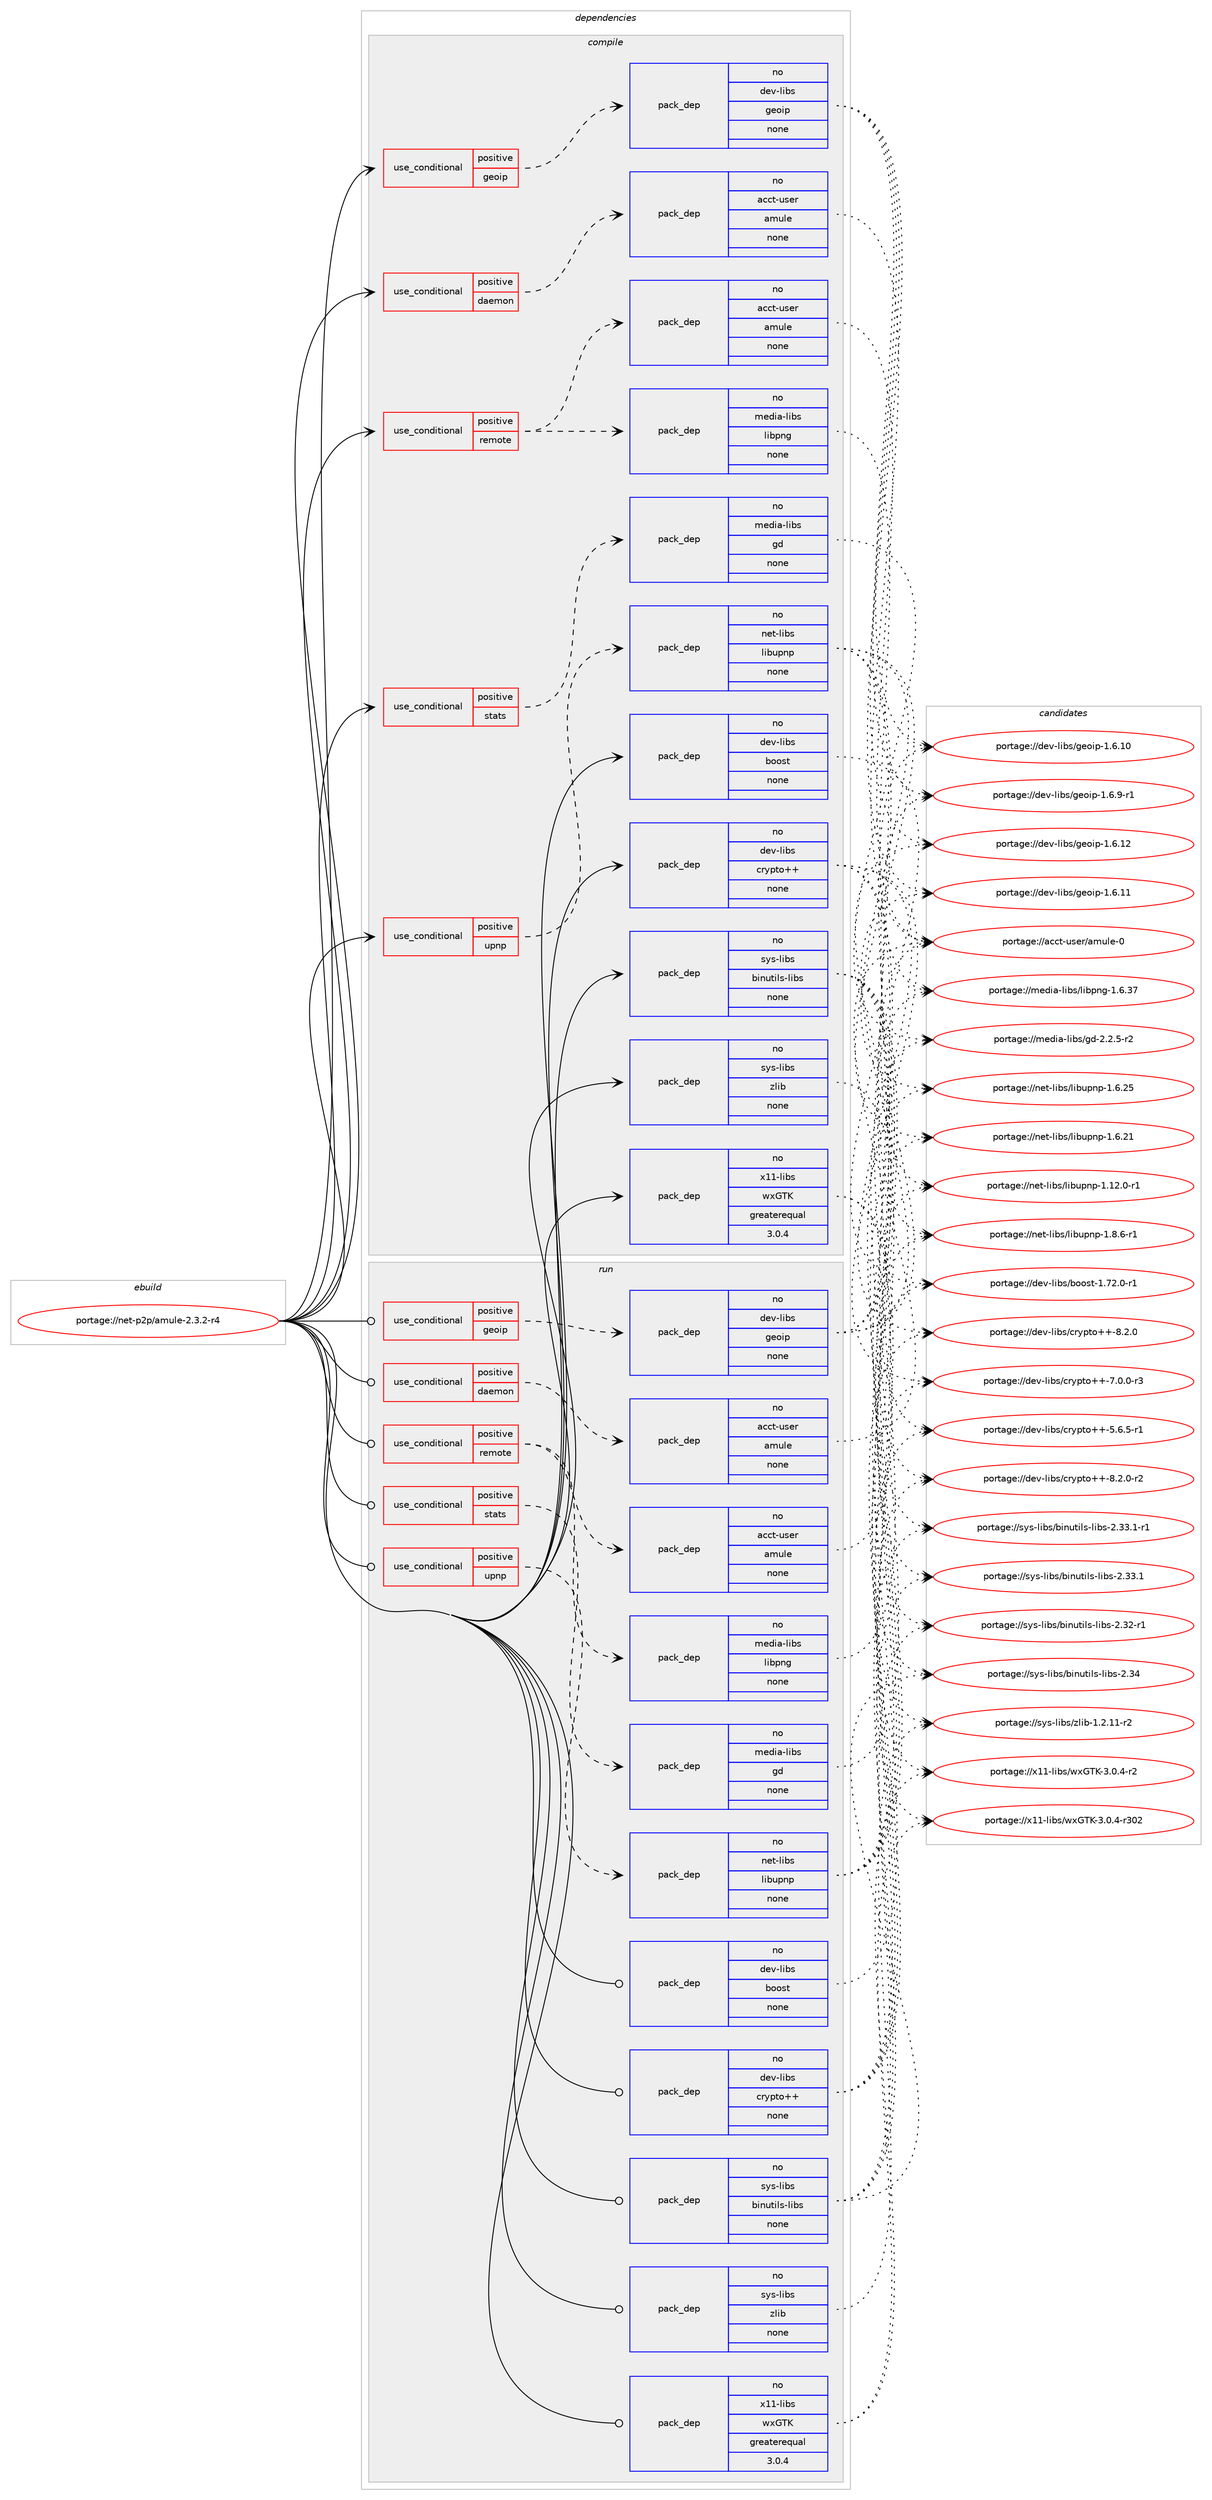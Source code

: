 digraph prolog {

# *************
# Graph options
# *************

newrank=true;
concentrate=true;
compound=true;
graph [rankdir=LR,fontname=Helvetica,fontsize=10,ranksep=1.5];#, ranksep=2.5, nodesep=0.2];
edge  [arrowhead=vee];
node  [fontname=Helvetica,fontsize=10];

# **********
# The ebuild
# **********

subgraph cluster_leftcol {
color=gray;
rank=same;
label=<<i>ebuild</i>>;
id [label="portage://net-p2p/amule-2.3.2-r4", color=red, width=4, href="../net-p2p/amule-2.3.2-r4.svg"];
}

# ****************
# The dependencies
# ****************

subgraph cluster_midcol {
color=gray;
label=<<i>dependencies</i>>;
subgraph cluster_compile {
fillcolor="#eeeeee";
style=filled;
label=<<i>compile</i>>;
subgraph cond24475 {
dependency119579 [label=<<TABLE BORDER="0" CELLBORDER="1" CELLSPACING="0" CELLPADDING="4"><TR><TD ROWSPAN="3" CELLPADDING="10">use_conditional</TD></TR><TR><TD>positive</TD></TR><TR><TD>daemon</TD></TR></TABLE>>, shape=none, color=red];
subgraph pack93135 {
dependency119580 [label=<<TABLE BORDER="0" CELLBORDER="1" CELLSPACING="0" CELLPADDING="4" WIDTH="220"><TR><TD ROWSPAN="6" CELLPADDING="30">pack_dep</TD></TR><TR><TD WIDTH="110">no</TD></TR><TR><TD>acct-user</TD></TR><TR><TD>amule</TD></TR><TR><TD>none</TD></TR><TR><TD></TD></TR></TABLE>>, shape=none, color=blue];
}
dependency119579:e -> dependency119580:w [weight=20,style="dashed",arrowhead="vee"];
}
id:e -> dependency119579:w [weight=20,style="solid",arrowhead="vee"];
subgraph cond24476 {
dependency119581 [label=<<TABLE BORDER="0" CELLBORDER="1" CELLSPACING="0" CELLPADDING="4"><TR><TD ROWSPAN="3" CELLPADDING="10">use_conditional</TD></TR><TR><TD>positive</TD></TR><TR><TD>geoip</TD></TR></TABLE>>, shape=none, color=red];
subgraph pack93136 {
dependency119582 [label=<<TABLE BORDER="0" CELLBORDER="1" CELLSPACING="0" CELLPADDING="4" WIDTH="220"><TR><TD ROWSPAN="6" CELLPADDING="30">pack_dep</TD></TR><TR><TD WIDTH="110">no</TD></TR><TR><TD>dev-libs</TD></TR><TR><TD>geoip</TD></TR><TR><TD>none</TD></TR><TR><TD></TD></TR></TABLE>>, shape=none, color=blue];
}
dependency119581:e -> dependency119582:w [weight=20,style="dashed",arrowhead="vee"];
}
id:e -> dependency119581:w [weight=20,style="solid",arrowhead="vee"];
subgraph cond24477 {
dependency119583 [label=<<TABLE BORDER="0" CELLBORDER="1" CELLSPACING="0" CELLPADDING="4"><TR><TD ROWSPAN="3" CELLPADDING="10">use_conditional</TD></TR><TR><TD>positive</TD></TR><TR><TD>remote</TD></TR></TABLE>>, shape=none, color=red];
subgraph pack93137 {
dependency119584 [label=<<TABLE BORDER="0" CELLBORDER="1" CELLSPACING="0" CELLPADDING="4" WIDTH="220"><TR><TD ROWSPAN="6" CELLPADDING="30">pack_dep</TD></TR><TR><TD WIDTH="110">no</TD></TR><TR><TD>acct-user</TD></TR><TR><TD>amule</TD></TR><TR><TD>none</TD></TR><TR><TD></TD></TR></TABLE>>, shape=none, color=blue];
}
dependency119583:e -> dependency119584:w [weight=20,style="dashed",arrowhead="vee"];
subgraph pack93138 {
dependency119585 [label=<<TABLE BORDER="0" CELLBORDER="1" CELLSPACING="0" CELLPADDING="4" WIDTH="220"><TR><TD ROWSPAN="6" CELLPADDING="30">pack_dep</TD></TR><TR><TD WIDTH="110">no</TD></TR><TR><TD>media-libs</TD></TR><TR><TD>libpng</TD></TR><TR><TD>none</TD></TR><TR><TD></TD></TR></TABLE>>, shape=none, color=blue];
}
dependency119583:e -> dependency119585:w [weight=20,style="dashed",arrowhead="vee"];
}
id:e -> dependency119583:w [weight=20,style="solid",arrowhead="vee"];
subgraph cond24478 {
dependency119586 [label=<<TABLE BORDER="0" CELLBORDER="1" CELLSPACING="0" CELLPADDING="4"><TR><TD ROWSPAN="3" CELLPADDING="10">use_conditional</TD></TR><TR><TD>positive</TD></TR><TR><TD>stats</TD></TR></TABLE>>, shape=none, color=red];
subgraph pack93139 {
dependency119587 [label=<<TABLE BORDER="0" CELLBORDER="1" CELLSPACING="0" CELLPADDING="4" WIDTH="220"><TR><TD ROWSPAN="6" CELLPADDING="30">pack_dep</TD></TR><TR><TD WIDTH="110">no</TD></TR><TR><TD>media-libs</TD></TR><TR><TD>gd</TD></TR><TR><TD>none</TD></TR><TR><TD></TD></TR></TABLE>>, shape=none, color=blue];
}
dependency119586:e -> dependency119587:w [weight=20,style="dashed",arrowhead="vee"];
}
id:e -> dependency119586:w [weight=20,style="solid",arrowhead="vee"];
subgraph cond24479 {
dependency119588 [label=<<TABLE BORDER="0" CELLBORDER="1" CELLSPACING="0" CELLPADDING="4"><TR><TD ROWSPAN="3" CELLPADDING="10">use_conditional</TD></TR><TR><TD>positive</TD></TR><TR><TD>upnp</TD></TR></TABLE>>, shape=none, color=red];
subgraph pack93140 {
dependency119589 [label=<<TABLE BORDER="0" CELLBORDER="1" CELLSPACING="0" CELLPADDING="4" WIDTH="220"><TR><TD ROWSPAN="6" CELLPADDING="30">pack_dep</TD></TR><TR><TD WIDTH="110">no</TD></TR><TR><TD>net-libs</TD></TR><TR><TD>libupnp</TD></TR><TR><TD>none</TD></TR><TR><TD></TD></TR></TABLE>>, shape=none, color=blue];
}
dependency119588:e -> dependency119589:w [weight=20,style="dashed",arrowhead="vee"];
}
id:e -> dependency119588:w [weight=20,style="solid",arrowhead="vee"];
subgraph pack93141 {
dependency119590 [label=<<TABLE BORDER="0" CELLBORDER="1" CELLSPACING="0" CELLPADDING="4" WIDTH="220"><TR><TD ROWSPAN="6" CELLPADDING="30">pack_dep</TD></TR><TR><TD WIDTH="110">no</TD></TR><TR><TD>dev-libs</TD></TR><TR><TD>boost</TD></TR><TR><TD>none</TD></TR><TR><TD></TD></TR></TABLE>>, shape=none, color=blue];
}
id:e -> dependency119590:w [weight=20,style="solid",arrowhead="vee"];
subgraph pack93142 {
dependency119591 [label=<<TABLE BORDER="0" CELLBORDER="1" CELLSPACING="0" CELLPADDING="4" WIDTH="220"><TR><TD ROWSPAN="6" CELLPADDING="30">pack_dep</TD></TR><TR><TD WIDTH="110">no</TD></TR><TR><TD>dev-libs</TD></TR><TR><TD>crypto++</TD></TR><TR><TD>none</TD></TR><TR><TD></TD></TR></TABLE>>, shape=none, color=blue];
}
id:e -> dependency119591:w [weight=20,style="solid",arrowhead="vee"];
subgraph pack93143 {
dependency119592 [label=<<TABLE BORDER="0" CELLBORDER="1" CELLSPACING="0" CELLPADDING="4" WIDTH="220"><TR><TD ROWSPAN="6" CELLPADDING="30">pack_dep</TD></TR><TR><TD WIDTH="110">no</TD></TR><TR><TD>sys-libs</TD></TR><TR><TD>binutils-libs</TD></TR><TR><TD>none</TD></TR><TR><TD></TD></TR></TABLE>>, shape=none, color=blue];
}
id:e -> dependency119592:w [weight=20,style="solid",arrowhead="vee"];
subgraph pack93144 {
dependency119593 [label=<<TABLE BORDER="0" CELLBORDER="1" CELLSPACING="0" CELLPADDING="4" WIDTH="220"><TR><TD ROWSPAN="6" CELLPADDING="30">pack_dep</TD></TR><TR><TD WIDTH="110">no</TD></TR><TR><TD>sys-libs</TD></TR><TR><TD>zlib</TD></TR><TR><TD>none</TD></TR><TR><TD></TD></TR></TABLE>>, shape=none, color=blue];
}
id:e -> dependency119593:w [weight=20,style="solid",arrowhead="vee"];
subgraph pack93145 {
dependency119594 [label=<<TABLE BORDER="0" CELLBORDER="1" CELLSPACING="0" CELLPADDING="4" WIDTH="220"><TR><TD ROWSPAN="6" CELLPADDING="30">pack_dep</TD></TR><TR><TD WIDTH="110">no</TD></TR><TR><TD>x11-libs</TD></TR><TR><TD>wxGTK</TD></TR><TR><TD>greaterequal</TD></TR><TR><TD>3.0.4</TD></TR></TABLE>>, shape=none, color=blue];
}
id:e -> dependency119594:w [weight=20,style="solid",arrowhead="vee"];
}
subgraph cluster_compileandrun {
fillcolor="#eeeeee";
style=filled;
label=<<i>compile and run</i>>;
}
subgraph cluster_run {
fillcolor="#eeeeee";
style=filled;
label=<<i>run</i>>;
subgraph cond24480 {
dependency119595 [label=<<TABLE BORDER="0" CELLBORDER="1" CELLSPACING="0" CELLPADDING="4"><TR><TD ROWSPAN="3" CELLPADDING="10">use_conditional</TD></TR><TR><TD>positive</TD></TR><TR><TD>daemon</TD></TR></TABLE>>, shape=none, color=red];
subgraph pack93146 {
dependency119596 [label=<<TABLE BORDER="0" CELLBORDER="1" CELLSPACING="0" CELLPADDING="4" WIDTH="220"><TR><TD ROWSPAN="6" CELLPADDING="30">pack_dep</TD></TR><TR><TD WIDTH="110">no</TD></TR><TR><TD>acct-user</TD></TR><TR><TD>amule</TD></TR><TR><TD>none</TD></TR><TR><TD></TD></TR></TABLE>>, shape=none, color=blue];
}
dependency119595:e -> dependency119596:w [weight=20,style="dashed",arrowhead="vee"];
}
id:e -> dependency119595:w [weight=20,style="solid",arrowhead="odot"];
subgraph cond24481 {
dependency119597 [label=<<TABLE BORDER="0" CELLBORDER="1" CELLSPACING="0" CELLPADDING="4"><TR><TD ROWSPAN="3" CELLPADDING="10">use_conditional</TD></TR><TR><TD>positive</TD></TR><TR><TD>geoip</TD></TR></TABLE>>, shape=none, color=red];
subgraph pack93147 {
dependency119598 [label=<<TABLE BORDER="0" CELLBORDER="1" CELLSPACING="0" CELLPADDING="4" WIDTH="220"><TR><TD ROWSPAN="6" CELLPADDING="30">pack_dep</TD></TR><TR><TD WIDTH="110">no</TD></TR><TR><TD>dev-libs</TD></TR><TR><TD>geoip</TD></TR><TR><TD>none</TD></TR><TR><TD></TD></TR></TABLE>>, shape=none, color=blue];
}
dependency119597:e -> dependency119598:w [weight=20,style="dashed",arrowhead="vee"];
}
id:e -> dependency119597:w [weight=20,style="solid",arrowhead="odot"];
subgraph cond24482 {
dependency119599 [label=<<TABLE BORDER="0" CELLBORDER="1" CELLSPACING="0" CELLPADDING="4"><TR><TD ROWSPAN="3" CELLPADDING="10">use_conditional</TD></TR><TR><TD>positive</TD></TR><TR><TD>remote</TD></TR></TABLE>>, shape=none, color=red];
subgraph pack93148 {
dependency119600 [label=<<TABLE BORDER="0" CELLBORDER="1" CELLSPACING="0" CELLPADDING="4" WIDTH="220"><TR><TD ROWSPAN="6" CELLPADDING="30">pack_dep</TD></TR><TR><TD WIDTH="110">no</TD></TR><TR><TD>acct-user</TD></TR><TR><TD>amule</TD></TR><TR><TD>none</TD></TR><TR><TD></TD></TR></TABLE>>, shape=none, color=blue];
}
dependency119599:e -> dependency119600:w [weight=20,style="dashed",arrowhead="vee"];
subgraph pack93149 {
dependency119601 [label=<<TABLE BORDER="0" CELLBORDER="1" CELLSPACING="0" CELLPADDING="4" WIDTH="220"><TR><TD ROWSPAN="6" CELLPADDING="30">pack_dep</TD></TR><TR><TD WIDTH="110">no</TD></TR><TR><TD>media-libs</TD></TR><TR><TD>libpng</TD></TR><TR><TD>none</TD></TR><TR><TD></TD></TR></TABLE>>, shape=none, color=blue];
}
dependency119599:e -> dependency119601:w [weight=20,style="dashed",arrowhead="vee"];
}
id:e -> dependency119599:w [weight=20,style="solid",arrowhead="odot"];
subgraph cond24483 {
dependency119602 [label=<<TABLE BORDER="0" CELLBORDER="1" CELLSPACING="0" CELLPADDING="4"><TR><TD ROWSPAN="3" CELLPADDING="10">use_conditional</TD></TR><TR><TD>positive</TD></TR><TR><TD>stats</TD></TR></TABLE>>, shape=none, color=red];
subgraph pack93150 {
dependency119603 [label=<<TABLE BORDER="0" CELLBORDER="1" CELLSPACING="0" CELLPADDING="4" WIDTH="220"><TR><TD ROWSPAN="6" CELLPADDING="30">pack_dep</TD></TR><TR><TD WIDTH="110">no</TD></TR><TR><TD>media-libs</TD></TR><TR><TD>gd</TD></TR><TR><TD>none</TD></TR><TR><TD></TD></TR></TABLE>>, shape=none, color=blue];
}
dependency119602:e -> dependency119603:w [weight=20,style="dashed",arrowhead="vee"];
}
id:e -> dependency119602:w [weight=20,style="solid",arrowhead="odot"];
subgraph cond24484 {
dependency119604 [label=<<TABLE BORDER="0" CELLBORDER="1" CELLSPACING="0" CELLPADDING="4"><TR><TD ROWSPAN="3" CELLPADDING="10">use_conditional</TD></TR><TR><TD>positive</TD></TR><TR><TD>upnp</TD></TR></TABLE>>, shape=none, color=red];
subgraph pack93151 {
dependency119605 [label=<<TABLE BORDER="0" CELLBORDER="1" CELLSPACING="0" CELLPADDING="4" WIDTH="220"><TR><TD ROWSPAN="6" CELLPADDING="30">pack_dep</TD></TR><TR><TD WIDTH="110">no</TD></TR><TR><TD>net-libs</TD></TR><TR><TD>libupnp</TD></TR><TR><TD>none</TD></TR><TR><TD></TD></TR></TABLE>>, shape=none, color=blue];
}
dependency119604:e -> dependency119605:w [weight=20,style="dashed",arrowhead="vee"];
}
id:e -> dependency119604:w [weight=20,style="solid",arrowhead="odot"];
subgraph pack93152 {
dependency119606 [label=<<TABLE BORDER="0" CELLBORDER="1" CELLSPACING="0" CELLPADDING="4" WIDTH="220"><TR><TD ROWSPAN="6" CELLPADDING="30">pack_dep</TD></TR><TR><TD WIDTH="110">no</TD></TR><TR><TD>dev-libs</TD></TR><TR><TD>boost</TD></TR><TR><TD>none</TD></TR><TR><TD></TD></TR></TABLE>>, shape=none, color=blue];
}
id:e -> dependency119606:w [weight=20,style="solid",arrowhead="odot"];
subgraph pack93153 {
dependency119607 [label=<<TABLE BORDER="0" CELLBORDER="1" CELLSPACING="0" CELLPADDING="4" WIDTH="220"><TR><TD ROWSPAN="6" CELLPADDING="30">pack_dep</TD></TR><TR><TD WIDTH="110">no</TD></TR><TR><TD>dev-libs</TD></TR><TR><TD>crypto++</TD></TR><TR><TD>none</TD></TR><TR><TD></TD></TR></TABLE>>, shape=none, color=blue];
}
id:e -> dependency119607:w [weight=20,style="solid",arrowhead="odot"];
subgraph pack93154 {
dependency119608 [label=<<TABLE BORDER="0" CELLBORDER="1" CELLSPACING="0" CELLPADDING="4" WIDTH="220"><TR><TD ROWSPAN="6" CELLPADDING="30">pack_dep</TD></TR><TR><TD WIDTH="110">no</TD></TR><TR><TD>sys-libs</TD></TR><TR><TD>binutils-libs</TD></TR><TR><TD>none</TD></TR><TR><TD></TD></TR></TABLE>>, shape=none, color=blue];
}
id:e -> dependency119608:w [weight=20,style="solid",arrowhead="odot"];
subgraph pack93155 {
dependency119609 [label=<<TABLE BORDER="0" CELLBORDER="1" CELLSPACING="0" CELLPADDING="4" WIDTH="220"><TR><TD ROWSPAN="6" CELLPADDING="30">pack_dep</TD></TR><TR><TD WIDTH="110">no</TD></TR><TR><TD>sys-libs</TD></TR><TR><TD>zlib</TD></TR><TR><TD>none</TD></TR><TR><TD></TD></TR></TABLE>>, shape=none, color=blue];
}
id:e -> dependency119609:w [weight=20,style="solid",arrowhead="odot"];
subgraph pack93156 {
dependency119610 [label=<<TABLE BORDER="0" CELLBORDER="1" CELLSPACING="0" CELLPADDING="4" WIDTH="220"><TR><TD ROWSPAN="6" CELLPADDING="30">pack_dep</TD></TR><TR><TD WIDTH="110">no</TD></TR><TR><TD>x11-libs</TD></TR><TR><TD>wxGTK</TD></TR><TR><TD>greaterequal</TD></TR><TR><TD>3.0.4</TD></TR></TABLE>>, shape=none, color=blue];
}
id:e -> dependency119610:w [weight=20,style="solid",arrowhead="odot"];
}
}

# **************
# The candidates
# **************

subgraph cluster_choices {
rank=same;
color=gray;
label=<<i>candidates</i>>;

subgraph choice93135 {
color=black;
nodesep=1;
choice9799991164511711510111447971091171081014548 [label="portage://acct-user/amule-0", color=red, width=4,href="../acct-user/amule-0.svg"];
dependency119580:e -> choice9799991164511711510111447971091171081014548:w [style=dotted,weight="100"];
}
subgraph choice93136 {
color=black;
nodesep=1;
choice1001011184510810598115471031011111051124549465446574511449 [label="portage://dev-libs/geoip-1.6.9-r1", color=red, width=4,href="../dev-libs/geoip-1.6.9-r1.svg"];
choice10010111845108105981154710310111110511245494654464950 [label="portage://dev-libs/geoip-1.6.12", color=red, width=4,href="../dev-libs/geoip-1.6.12.svg"];
choice10010111845108105981154710310111110511245494654464949 [label="portage://dev-libs/geoip-1.6.11", color=red, width=4,href="../dev-libs/geoip-1.6.11.svg"];
choice10010111845108105981154710310111110511245494654464948 [label="portage://dev-libs/geoip-1.6.10", color=red, width=4,href="../dev-libs/geoip-1.6.10.svg"];
dependency119582:e -> choice1001011184510810598115471031011111051124549465446574511449:w [style=dotted,weight="100"];
dependency119582:e -> choice10010111845108105981154710310111110511245494654464950:w [style=dotted,weight="100"];
dependency119582:e -> choice10010111845108105981154710310111110511245494654464949:w [style=dotted,weight="100"];
dependency119582:e -> choice10010111845108105981154710310111110511245494654464948:w [style=dotted,weight="100"];
}
subgraph choice93137 {
color=black;
nodesep=1;
choice9799991164511711510111447971091171081014548 [label="portage://acct-user/amule-0", color=red, width=4,href="../acct-user/amule-0.svg"];
dependency119584:e -> choice9799991164511711510111447971091171081014548:w [style=dotted,weight="100"];
}
subgraph choice93138 {
color=black;
nodesep=1;
choice109101100105974510810598115471081059811211010345494654465155 [label="portage://media-libs/libpng-1.6.37", color=red, width=4,href="../media-libs/libpng-1.6.37.svg"];
dependency119585:e -> choice109101100105974510810598115471081059811211010345494654465155:w [style=dotted,weight="100"];
}
subgraph choice93139 {
color=black;
nodesep=1;
choice109101100105974510810598115471031004550465046534511450 [label="portage://media-libs/gd-2.2.5-r2", color=red, width=4,href="../media-libs/gd-2.2.5-r2.svg"];
dependency119587:e -> choice109101100105974510810598115471031004550465046534511450:w [style=dotted,weight="100"];
}
subgraph choice93140 {
color=black;
nodesep=1;
choice110101116451081059811547108105981171121101124549465646544511449 [label="portage://net-libs/libupnp-1.8.6-r1", color=red, width=4,href="../net-libs/libupnp-1.8.6-r1.svg"];
choice1101011164510810598115471081059811711211011245494654465053 [label="portage://net-libs/libupnp-1.6.25", color=red, width=4,href="../net-libs/libupnp-1.6.25.svg"];
choice1101011164510810598115471081059811711211011245494654465049 [label="portage://net-libs/libupnp-1.6.21", color=red, width=4,href="../net-libs/libupnp-1.6.21.svg"];
choice11010111645108105981154710810598117112110112454946495046484511449 [label="portage://net-libs/libupnp-1.12.0-r1", color=red, width=4,href="../net-libs/libupnp-1.12.0-r1.svg"];
dependency119589:e -> choice110101116451081059811547108105981171121101124549465646544511449:w [style=dotted,weight="100"];
dependency119589:e -> choice1101011164510810598115471081059811711211011245494654465053:w [style=dotted,weight="100"];
dependency119589:e -> choice1101011164510810598115471081059811711211011245494654465049:w [style=dotted,weight="100"];
dependency119589:e -> choice11010111645108105981154710810598117112110112454946495046484511449:w [style=dotted,weight="100"];
}
subgraph choice93141 {
color=black;
nodesep=1;
choice10010111845108105981154798111111115116454946555046484511449 [label="portage://dev-libs/boost-1.72.0-r1", color=red, width=4,href="../dev-libs/boost-1.72.0-r1.svg"];
dependency119590:e -> choice10010111845108105981154798111111115116454946555046484511449:w [style=dotted,weight="100"];
}
subgraph choice93142 {
color=black;
nodesep=1;
choice1001011184510810598115479911412111211611143434556465046484511450 [label="portage://dev-libs/crypto++-8.2.0-r2", color=red, width=4,href="../dev-libs/crypto++-8.2.0-r2.svg"];
choice100101118451081059811547991141211121161114343455646504648 [label="portage://dev-libs/crypto++-8.2.0", color=red, width=4,href="../dev-libs/crypto++-8.2.0.svg"];
choice1001011184510810598115479911412111211611143434555464846484511451 [label="portage://dev-libs/crypto++-7.0.0-r3", color=red, width=4,href="../dev-libs/crypto++-7.0.0-r3.svg"];
choice1001011184510810598115479911412111211611143434553465446534511449 [label="portage://dev-libs/crypto++-5.6.5-r1", color=red, width=4,href="../dev-libs/crypto++-5.6.5-r1.svg"];
dependency119591:e -> choice1001011184510810598115479911412111211611143434556465046484511450:w [style=dotted,weight="100"];
dependency119591:e -> choice100101118451081059811547991141211121161114343455646504648:w [style=dotted,weight="100"];
dependency119591:e -> choice1001011184510810598115479911412111211611143434555464846484511451:w [style=dotted,weight="100"];
dependency119591:e -> choice1001011184510810598115479911412111211611143434553465446534511449:w [style=dotted,weight="100"];
}
subgraph choice93143 {
color=black;
nodesep=1;
choice1151211154510810598115479810511011711610510811545108105981154550465152 [label="portage://sys-libs/binutils-libs-2.34", color=red, width=4,href="../sys-libs/binutils-libs-2.34.svg"];
choice115121115451081059811547981051101171161051081154510810598115455046515146494511449 [label="portage://sys-libs/binutils-libs-2.33.1-r1", color=red, width=4,href="../sys-libs/binutils-libs-2.33.1-r1.svg"];
choice11512111545108105981154798105110117116105108115451081059811545504651514649 [label="portage://sys-libs/binutils-libs-2.33.1", color=red, width=4,href="../sys-libs/binutils-libs-2.33.1.svg"];
choice11512111545108105981154798105110117116105108115451081059811545504651504511449 [label="portage://sys-libs/binutils-libs-2.32-r1", color=red, width=4,href="../sys-libs/binutils-libs-2.32-r1.svg"];
dependency119592:e -> choice1151211154510810598115479810511011711610510811545108105981154550465152:w [style=dotted,weight="100"];
dependency119592:e -> choice115121115451081059811547981051101171161051081154510810598115455046515146494511449:w [style=dotted,weight="100"];
dependency119592:e -> choice11512111545108105981154798105110117116105108115451081059811545504651514649:w [style=dotted,weight="100"];
dependency119592:e -> choice11512111545108105981154798105110117116105108115451081059811545504651504511449:w [style=dotted,weight="100"];
}
subgraph choice93144 {
color=black;
nodesep=1;
choice11512111545108105981154712210810598454946504649494511450 [label="portage://sys-libs/zlib-1.2.11-r2", color=red, width=4,href="../sys-libs/zlib-1.2.11-r2.svg"];
dependency119593:e -> choice11512111545108105981154712210810598454946504649494511450:w [style=dotted,weight="100"];
}
subgraph choice93145 {
color=black;
nodesep=1;
choice120494945108105981154711912071847545514648465245114514850 [label="portage://x11-libs/wxGTK-3.0.4-r302", color=red, width=4,href="../x11-libs/wxGTK-3.0.4-r302.svg"];
choice12049494510810598115471191207184754551464846524511450 [label="portage://x11-libs/wxGTK-3.0.4-r2", color=red, width=4,href="../x11-libs/wxGTK-3.0.4-r2.svg"];
dependency119594:e -> choice120494945108105981154711912071847545514648465245114514850:w [style=dotted,weight="100"];
dependency119594:e -> choice12049494510810598115471191207184754551464846524511450:w [style=dotted,weight="100"];
}
subgraph choice93146 {
color=black;
nodesep=1;
choice9799991164511711510111447971091171081014548 [label="portage://acct-user/amule-0", color=red, width=4,href="../acct-user/amule-0.svg"];
dependency119596:e -> choice9799991164511711510111447971091171081014548:w [style=dotted,weight="100"];
}
subgraph choice93147 {
color=black;
nodesep=1;
choice1001011184510810598115471031011111051124549465446574511449 [label="portage://dev-libs/geoip-1.6.9-r1", color=red, width=4,href="../dev-libs/geoip-1.6.9-r1.svg"];
choice10010111845108105981154710310111110511245494654464950 [label="portage://dev-libs/geoip-1.6.12", color=red, width=4,href="../dev-libs/geoip-1.6.12.svg"];
choice10010111845108105981154710310111110511245494654464949 [label="portage://dev-libs/geoip-1.6.11", color=red, width=4,href="../dev-libs/geoip-1.6.11.svg"];
choice10010111845108105981154710310111110511245494654464948 [label="portage://dev-libs/geoip-1.6.10", color=red, width=4,href="../dev-libs/geoip-1.6.10.svg"];
dependency119598:e -> choice1001011184510810598115471031011111051124549465446574511449:w [style=dotted,weight="100"];
dependency119598:e -> choice10010111845108105981154710310111110511245494654464950:w [style=dotted,weight="100"];
dependency119598:e -> choice10010111845108105981154710310111110511245494654464949:w [style=dotted,weight="100"];
dependency119598:e -> choice10010111845108105981154710310111110511245494654464948:w [style=dotted,weight="100"];
}
subgraph choice93148 {
color=black;
nodesep=1;
choice9799991164511711510111447971091171081014548 [label="portage://acct-user/amule-0", color=red, width=4,href="../acct-user/amule-0.svg"];
dependency119600:e -> choice9799991164511711510111447971091171081014548:w [style=dotted,weight="100"];
}
subgraph choice93149 {
color=black;
nodesep=1;
choice109101100105974510810598115471081059811211010345494654465155 [label="portage://media-libs/libpng-1.6.37", color=red, width=4,href="../media-libs/libpng-1.6.37.svg"];
dependency119601:e -> choice109101100105974510810598115471081059811211010345494654465155:w [style=dotted,weight="100"];
}
subgraph choice93150 {
color=black;
nodesep=1;
choice109101100105974510810598115471031004550465046534511450 [label="portage://media-libs/gd-2.2.5-r2", color=red, width=4,href="../media-libs/gd-2.2.5-r2.svg"];
dependency119603:e -> choice109101100105974510810598115471031004550465046534511450:w [style=dotted,weight="100"];
}
subgraph choice93151 {
color=black;
nodesep=1;
choice110101116451081059811547108105981171121101124549465646544511449 [label="portage://net-libs/libupnp-1.8.6-r1", color=red, width=4,href="../net-libs/libupnp-1.8.6-r1.svg"];
choice1101011164510810598115471081059811711211011245494654465053 [label="portage://net-libs/libupnp-1.6.25", color=red, width=4,href="../net-libs/libupnp-1.6.25.svg"];
choice1101011164510810598115471081059811711211011245494654465049 [label="portage://net-libs/libupnp-1.6.21", color=red, width=4,href="../net-libs/libupnp-1.6.21.svg"];
choice11010111645108105981154710810598117112110112454946495046484511449 [label="portage://net-libs/libupnp-1.12.0-r1", color=red, width=4,href="../net-libs/libupnp-1.12.0-r1.svg"];
dependency119605:e -> choice110101116451081059811547108105981171121101124549465646544511449:w [style=dotted,weight="100"];
dependency119605:e -> choice1101011164510810598115471081059811711211011245494654465053:w [style=dotted,weight="100"];
dependency119605:e -> choice1101011164510810598115471081059811711211011245494654465049:w [style=dotted,weight="100"];
dependency119605:e -> choice11010111645108105981154710810598117112110112454946495046484511449:w [style=dotted,weight="100"];
}
subgraph choice93152 {
color=black;
nodesep=1;
choice10010111845108105981154798111111115116454946555046484511449 [label="portage://dev-libs/boost-1.72.0-r1", color=red, width=4,href="../dev-libs/boost-1.72.0-r1.svg"];
dependency119606:e -> choice10010111845108105981154798111111115116454946555046484511449:w [style=dotted,weight="100"];
}
subgraph choice93153 {
color=black;
nodesep=1;
choice1001011184510810598115479911412111211611143434556465046484511450 [label="portage://dev-libs/crypto++-8.2.0-r2", color=red, width=4,href="../dev-libs/crypto++-8.2.0-r2.svg"];
choice100101118451081059811547991141211121161114343455646504648 [label="portage://dev-libs/crypto++-8.2.0", color=red, width=4,href="../dev-libs/crypto++-8.2.0.svg"];
choice1001011184510810598115479911412111211611143434555464846484511451 [label="portage://dev-libs/crypto++-7.0.0-r3", color=red, width=4,href="../dev-libs/crypto++-7.0.0-r3.svg"];
choice1001011184510810598115479911412111211611143434553465446534511449 [label="portage://dev-libs/crypto++-5.6.5-r1", color=red, width=4,href="../dev-libs/crypto++-5.6.5-r1.svg"];
dependency119607:e -> choice1001011184510810598115479911412111211611143434556465046484511450:w [style=dotted,weight="100"];
dependency119607:e -> choice100101118451081059811547991141211121161114343455646504648:w [style=dotted,weight="100"];
dependency119607:e -> choice1001011184510810598115479911412111211611143434555464846484511451:w [style=dotted,weight="100"];
dependency119607:e -> choice1001011184510810598115479911412111211611143434553465446534511449:w [style=dotted,weight="100"];
}
subgraph choice93154 {
color=black;
nodesep=1;
choice1151211154510810598115479810511011711610510811545108105981154550465152 [label="portage://sys-libs/binutils-libs-2.34", color=red, width=4,href="../sys-libs/binutils-libs-2.34.svg"];
choice115121115451081059811547981051101171161051081154510810598115455046515146494511449 [label="portage://sys-libs/binutils-libs-2.33.1-r1", color=red, width=4,href="../sys-libs/binutils-libs-2.33.1-r1.svg"];
choice11512111545108105981154798105110117116105108115451081059811545504651514649 [label="portage://sys-libs/binutils-libs-2.33.1", color=red, width=4,href="../sys-libs/binutils-libs-2.33.1.svg"];
choice11512111545108105981154798105110117116105108115451081059811545504651504511449 [label="portage://sys-libs/binutils-libs-2.32-r1", color=red, width=4,href="../sys-libs/binutils-libs-2.32-r1.svg"];
dependency119608:e -> choice1151211154510810598115479810511011711610510811545108105981154550465152:w [style=dotted,weight="100"];
dependency119608:e -> choice115121115451081059811547981051101171161051081154510810598115455046515146494511449:w [style=dotted,weight="100"];
dependency119608:e -> choice11512111545108105981154798105110117116105108115451081059811545504651514649:w [style=dotted,weight="100"];
dependency119608:e -> choice11512111545108105981154798105110117116105108115451081059811545504651504511449:w [style=dotted,weight="100"];
}
subgraph choice93155 {
color=black;
nodesep=1;
choice11512111545108105981154712210810598454946504649494511450 [label="portage://sys-libs/zlib-1.2.11-r2", color=red, width=4,href="../sys-libs/zlib-1.2.11-r2.svg"];
dependency119609:e -> choice11512111545108105981154712210810598454946504649494511450:w [style=dotted,weight="100"];
}
subgraph choice93156 {
color=black;
nodesep=1;
choice120494945108105981154711912071847545514648465245114514850 [label="portage://x11-libs/wxGTK-3.0.4-r302", color=red, width=4,href="../x11-libs/wxGTK-3.0.4-r302.svg"];
choice12049494510810598115471191207184754551464846524511450 [label="portage://x11-libs/wxGTK-3.0.4-r2", color=red, width=4,href="../x11-libs/wxGTK-3.0.4-r2.svg"];
dependency119610:e -> choice120494945108105981154711912071847545514648465245114514850:w [style=dotted,weight="100"];
dependency119610:e -> choice12049494510810598115471191207184754551464846524511450:w [style=dotted,weight="100"];
}
}

}
